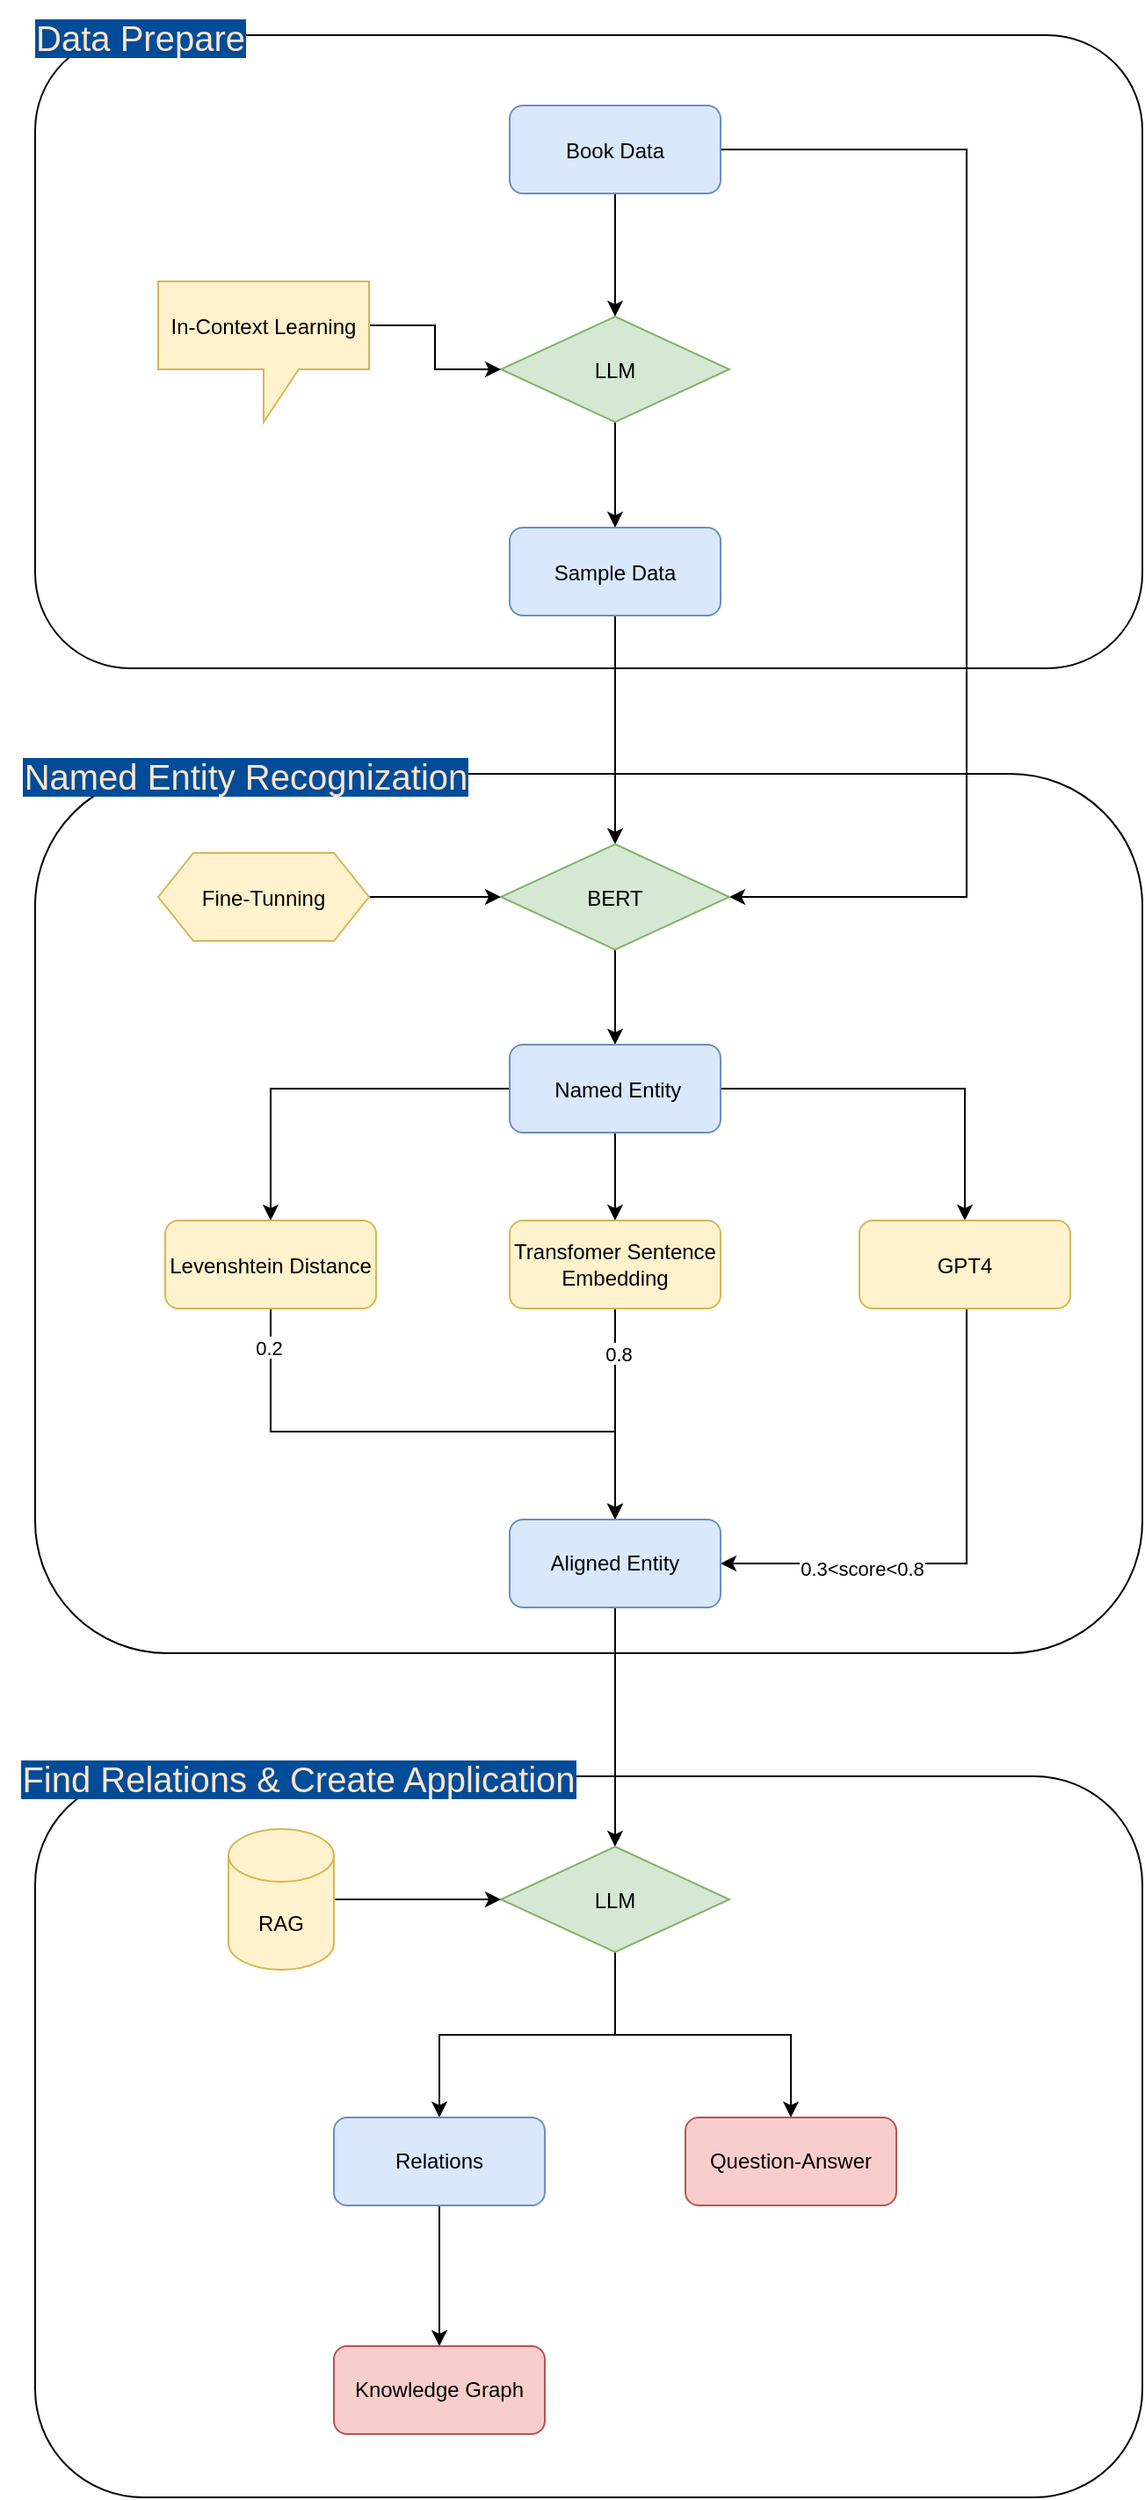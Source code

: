 <mxfile version="21.1.6" type="embed">
  <diagram id="Nb1lDFpJFAmPCGSWAHtw" name="Page-1">
    <mxGraphModel dx="2593" dy="2331" grid="1" gridSize="10" guides="1" tooltips="1" connect="1" arrows="1" fold="1" page="1" pageScale="1" pageWidth="827" pageHeight="1169" math="0" shadow="0">
      <root>
        <mxCell id="0" />
        <mxCell id="1" parent="0" />
        <mxCell id="67" value="" style="rounded=1;" vertex="1" parent="1">
          <mxGeometry x="30" y="860" width="630" height="410" as="geometry" />
        </mxCell>
        <mxCell id="63" value="" style="rounded=1;" vertex="1" parent="1">
          <mxGeometry x="30" y="290" width="630" height="500" as="geometry" />
        </mxCell>
        <mxCell id="65" value="Named Entity Recognization" style="text;align=center;verticalAlign=middle;resizable=0;points=[];autosize=1;strokeColor=none;fillColor=none;labelBackgroundColor=#004C99;fontSize=20;fontColor=#FFE6CC;" vertex="1" parent="1">
          <mxGeometry x="10" y="270" width="280" height="40" as="geometry" />
        </mxCell>
        <mxCell id="60" value="" style="rounded=1;" vertex="1" parent="1">
          <mxGeometry x="30" y="-130" width="630" height="360" as="geometry" />
        </mxCell>
        <mxCell id="7" value="" style="edgeStyle=orthogonalEdgeStyle;rounded=0;orthogonalLoop=1;jettySize=auto;entryX=0.5;entryY=0;entryDx=0;entryDy=0;" parent="1" source="5" target="9" edge="1">
          <mxGeometry relative="1" as="geometry">
            <mxPoint x="360" y="40" as="targetPoint" />
          </mxGeometry>
        </mxCell>
        <mxCell id="19" value="" style="edgeStyle=orthogonalEdgeStyle;rounded=0;orthogonalLoop=1;jettySize=auto;entryX=1;entryY=0.5;entryDx=0;entryDy=0;" parent="1" source="5" target="16" edge="1">
          <mxGeometry relative="1" as="geometry">
            <Array as="points">
              <mxPoint x="560" y="-65" />
              <mxPoint x="560" y="360" />
            </Array>
          </mxGeometry>
        </mxCell>
        <mxCell id="5" value="Book Data" style="rounded=1;fillColor=#dae8fc;strokeColor=#6c8ebf;" parent="1" vertex="1">
          <mxGeometry x="300" y="-90" width="120" height="50" as="geometry" />
        </mxCell>
        <mxCell id="11" value="" style="edgeStyle=orthogonalEdgeStyle;rounded=0;orthogonalLoop=1;jettySize=auto;entryX=0.5;entryY=0;entryDx=0;entryDy=0;" parent="1" source="9" target="12" edge="1">
          <mxGeometry relative="1" as="geometry">
            <mxPoint x="360" y="170" as="targetPoint" />
          </mxGeometry>
        </mxCell>
        <mxCell id="9" value="LLM" style="rhombus;fillColor=#d5e8d4;strokeColor=#82b366;" parent="1" vertex="1">
          <mxGeometry x="295" y="30" width="130" height="60" as="geometry" />
        </mxCell>
        <mxCell id="15" value="" style="edgeStyle=orthogonalEdgeStyle;rounded=0;orthogonalLoop=1;jettySize=auto;entryX=0.5;entryY=0;entryDx=0;entryDy=0;" parent="1" source="12" target="16" edge="1">
          <mxGeometry relative="1" as="geometry">
            <mxPoint x="360" y="280" as="targetPoint" />
          </mxGeometry>
        </mxCell>
        <mxCell id="12" value="Sample Data" style="rounded=1;fillColor=#dae8fc;strokeColor=#6c8ebf;" parent="1" vertex="1">
          <mxGeometry x="300" y="150" width="120" height="50" as="geometry" />
        </mxCell>
        <mxCell id="21" value="" style="edgeStyle=orthogonalEdgeStyle;rounded=0;orthogonalLoop=1;jettySize=auto;entryX=0.5;entryY=0;entryDx=0;entryDy=0;" parent="1" source="16" target="22" edge="1">
          <mxGeometry relative="1" as="geometry">
            <mxPoint x="360" y="470" as="targetPoint" />
          </mxGeometry>
        </mxCell>
        <mxCell id="16" value="BERT" style="rhombus;fillColor=#d5e8d4;strokeColor=#82b366;" parent="1" vertex="1">
          <mxGeometry x="295" y="330" width="130" height="60" as="geometry" />
        </mxCell>
        <mxCell id="31" value="" style="edgeStyle=orthogonalEdgeStyle;rounded=0;orthogonalLoop=1;jettySize=auto;" parent="1" source="22" target="30" edge="1">
          <mxGeometry relative="1" as="geometry" />
        </mxCell>
        <mxCell id="33" value="" style="edgeStyle=orthogonalEdgeStyle;rounded=0;orthogonalLoop=1;jettySize=auto;" parent="1" source="22" target="32" edge="1">
          <mxGeometry relative="1" as="geometry" />
        </mxCell>
        <mxCell id="35" value="" style="edgeStyle=orthogonalEdgeStyle;rounded=0;orthogonalLoop=1;jettySize=auto;" parent="1" source="22" target="34" edge="1">
          <mxGeometry relative="1" as="geometry" />
        </mxCell>
        <mxCell id="22" value=" Named Entity" style="rounded=1;fillColor=#dae8fc;strokeColor=#6c8ebf;" parent="1" vertex="1">
          <mxGeometry x="300" y="444" width="120" height="50" as="geometry" />
        </mxCell>
        <mxCell id="26" value="" style="edgeStyle=orthogonalEdgeStyle;rounded=0;orthogonalLoop=1;jettySize=auto;entryX=0;entryY=0.5;entryDx=0;entryDy=0;exitX=0;exitY=0;exitDx=120;exitDy=25;exitPerimeter=0;" parent="1" source="27" target="9" edge="1">
          <mxGeometry relative="1" as="geometry">
            <mxPoint x="215" y="60" as="sourcePoint" />
            <mxPoint x="290" y="60" as="targetPoint" />
          </mxGeometry>
        </mxCell>
        <mxCell id="27" value="In-Context Learning" style="shape=callout;perimeter=calloutPerimeter;position2=0.5;base=20;fillColor=#fff2cc;strokeColor=#d6b656;" parent="1" vertex="1">
          <mxGeometry x="100" y="10" width="120" height="80" as="geometry" />
        </mxCell>
        <mxCell id="29" value="" style="edgeStyle=orthogonalEdgeStyle;rounded=0;orthogonalLoop=1;jettySize=auto;" parent="1" source="28" target="16" edge="1">
          <mxGeometry relative="1" as="geometry" />
        </mxCell>
        <mxCell id="28" value="Fine-Tunning" style="shape=hexagon;perimeter=hexagonPerimeter2;fixedSize=1;fillColor=#fff2cc;strokeColor=#d6b656;" parent="1" vertex="1">
          <mxGeometry x="100" y="335" width="120" height="50" as="geometry" />
        </mxCell>
        <mxCell id="37" value="" style="edgeStyle=orthogonalEdgeStyle;rounded=0;orthogonalLoop=1;jettySize=auto;entryX=0.5;entryY=0;entryDx=0;entryDy=0;exitX=0.5;exitY=1;exitDx=0;exitDy=0;" parent="1" source="30" target="38" edge="1">
          <mxGeometry relative="1" as="geometry">
            <mxPoint x="140" y="674" as="targetPoint" />
            <Array as="points">
              <mxPoint x="164" y="664" />
              <mxPoint x="360" y="664" />
            </Array>
          </mxGeometry>
        </mxCell>
        <mxCell id="43" value="0.2" style="edgeLabel;align=center;verticalAlign=middle;resizable=0;points=[];" parent="37" vertex="1" connectable="0">
          <mxGeometry x="-0.865" y="-1" relative="1" as="geometry">
            <mxPoint as="offset" />
          </mxGeometry>
        </mxCell>
        <mxCell id="30" value="Levenshtein Distance" style="rounded=1;fillColor=#fff2cc;strokeColor=#d6b656;" parent="1" vertex="1">
          <mxGeometry x="104" y="544" width="120" height="50" as="geometry" />
        </mxCell>
        <mxCell id="39" value="" style="edgeStyle=orthogonalEdgeStyle;rounded=0;orthogonalLoop=1;jettySize=auto;" parent="1" source="32" target="38" edge="1">
          <mxGeometry relative="1" as="geometry" />
        </mxCell>
        <mxCell id="44" value="0.8" style="edgeLabel;align=center;verticalAlign=middle;resizable=0;points=[];" parent="39" vertex="1" connectable="0">
          <mxGeometry x="-0.283" y="2" relative="1" as="geometry">
            <mxPoint y="-18" as="offset" />
          </mxGeometry>
        </mxCell>
        <mxCell id="32" value="Transfomer Sentence Embedding" style="rounded=1;fillColor=#fff2cc;strokeColor=#d6b656;whiteSpace=wrap;" parent="1" vertex="1">
          <mxGeometry x="300" y="544" width="120" height="50" as="geometry" />
        </mxCell>
        <mxCell id="41" value="" style="edgeStyle=orthogonalEdgeStyle;rounded=0;orthogonalLoop=1;jettySize=auto;entryX=1;entryY=0.5;entryDx=0;entryDy=0;exitX=0.5;exitY=1;exitDx=0;exitDy=0;" parent="1" source="34" target="38" edge="1">
          <mxGeometry relative="1" as="geometry">
            <mxPoint x="580" y="674" as="targetPoint" />
            <Array as="points">
              <mxPoint x="560" y="594" />
              <mxPoint x="560" y="739" />
            </Array>
          </mxGeometry>
        </mxCell>
        <mxCell id="46" value="0.3&lt;score&lt;0.8" style="edgeLabel;align=center;verticalAlign=middle;resizable=0;points=[];" parent="41" vertex="1" connectable="0">
          <mxGeometry x="0.305" y="2" relative="1" as="geometry">
            <mxPoint x="-19" as="offset" />
          </mxGeometry>
        </mxCell>
        <mxCell id="34" value="GPT4" style="rounded=1;fillColor=#fff2cc;strokeColor=#d6b656;" parent="1" vertex="1">
          <mxGeometry x="499" y="544" width="120" height="50" as="geometry" />
        </mxCell>
        <mxCell id="48" value="" style="edgeStyle=orthogonalEdgeStyle;rounded=0;orthogonalLoop=1;jettySize=auto;entryX=0.5;entryY=0;entryDx=0;entryDy=0;" parent="1" source="38" target="49" edge="1">
          <mxGeometry relative="1" as="geometry">
            <mxPoint x="360" y="844" as="targetPoint" />
          </mxGeometry>
        </mxCell>
        <mxCell id="38" value="Aligned Entity" style="rounded=1;fillColor=#dae8fc;strokeColor=#6c8ebf;whiteSpace=wrap;" parent="1" vertex="1">
          <mxGeometry x="300" y="714" width="120" height="50" as="geometry" />
        </mxCell>
        <mxCell id="53" value="" style="edgeStyle=orthogonalEdgeStyle;rounded=0;orthogonalLoop=1;jettySize=auto;entryX=0.5;entryY=0;entryDx=0;entryDy=0;" parent="1" source="49" target="54" edge="1">
          <mxGeometry relative="1" as="geometry">
            <mxPoint x="360" y="1040" as="targetPoint" />
          </mxGeometry>
        </mxCell>
        <mxCell id="56" value="" style="edgeStyle=orthogonalEdgeStyle;rounded=0;orthogonalLoop=1;jettySize=auto;entryX=0.5;entryY=0;entryDx=0;entryDy=0;" parent="1" source="49" target="57" edge="1">
          <mxGeometry relative="1" as="geometry">
            <mxPoint x="465" y="1054" as="targetPoint" />
          </mxGeometry>
        </mxCell>
        <mxCell id="49" value="LLM" style="rhombus;fillColor=#d5e8d4;strokeColor=#82b366;" parent="1" vertex="1">
          <mxGeometry x="295" y="900" width="130" height="60" as="geometry" />
        </mxCell>
        <mxCell id="51" value="" style="edgeStyle=orthogonalEdgeStyle;rounded=0;orthogonalLoop=1;jettySize=auto;" parent="1" source="50" target="49" edge="1">
          <mxGeometry relative="1" as="geometry" />
        </mxCell>
        <mxCell id="50" value="RAG" style="shape=cylinder3;boundedLbl=1;backgroundOutline=1;size=15;fillColor=#fff2cc;strokeColor=#d6b656;" parent="1" vertex="1">
          <mxGeometry x="140" y="890" width="60" height="80" as="geometry" />
        </mxCell>
        <mxCell id="59" value="" style="edgeStyle=orthogonalEdgeStyle;rounded=0;orthogonalLoop=1;jettySize=auto;" edge="1" parent="1" source="54" target="58">
          <mxGeometry relative="1" as="geometry" />
        </mxCell>
        <mxCell id="54" value="Relations" style="rounded=1;fillColor=#dae8fc;strokeColor=#6c8ebf;whiteSpace=wrap;" parent="1" vertex="1">
          <mxGeometry x="200" y="1054" width="120" height="50" as="geometry" />
        </mxCell>
        <mxCell id="57" value="Question-Answer" style="rounded=1;fillColor=#f8cecc;strokeColor=#b85450;whiteSpace=wrap;" parent="1" vertex="1">
          <mxGeometry x="400" y="1054" width="120" height="50" as="geometry" />
        </mxCell>
        <mxCell id="58" value="Knowledge Graph" style="rounded=1;fillColor=#f8cecc;strokeColor=#b85450;whiteSpace=wrap;" vertex="1" parent="1">
          <mxGeometry x="200" y="1184" width="120" height="50" as="geometry" />
        </mxCell>
        <mxCell id="62" value="Data Prepare" style="text;align=center;verticalAlign=middle;resizable=0;points=[];autosize=1;strokeColor=none;fillColor=none;labelBackgroundColor=#004C99;fontSize=20;fontColor=#FFE6CC;" vertex="1" parent="1">
          <mxGeometry x="20" y="-150" width="140" height="40" as="geometry" />
        </mxCell>
        <mxCell id="69" value="Find Relations &amp; Create Application" style="text;align=center;verticalAlign=middle;resizable=0;points=[];autosize=1;strokeColor=none;fillColor=none;labelBackgroundColor=#004C99;fontSize=20;fontColor=#FFE6CC;" vertex="1" parent="1">
          <mxGeometry x="10" y="840" width="340" height="40" as="geometry" />
        </mxCell>
      </root>
    </mxGraphModel>
  </diagram>
</mxfile>
